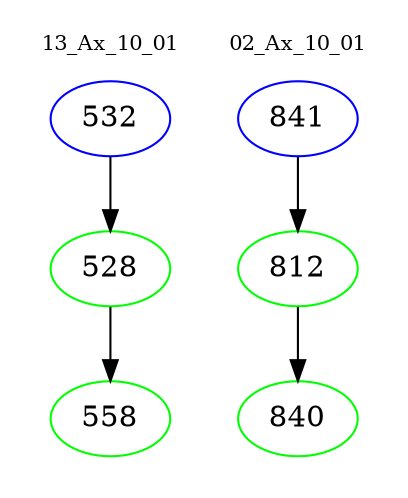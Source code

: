 digraph{
subgraph cluster_0 {
color = white
label = "13_Ax_10_01";
fontsize=10;
T0_532 [label="532", color="blue"]
T0_532 -> T0_528 [color="black"]
T0_528 [label="528", color="green"]
T0_528 -> T0_558 [color="black"]
T0_558 [label="558", color="green"]
}
subgraph cluster_1 {
color = white
label = "02_Ax_10_01";
fontsize=10;
T1_841 [label="841", color="blue"]
T1_841 -> T1_812 [color="black"]
T1_812 [label="812", color="green"]
T1_812 -> T1_840 [color="black"]
T1_840 [label="840", color="green"]
}
}
